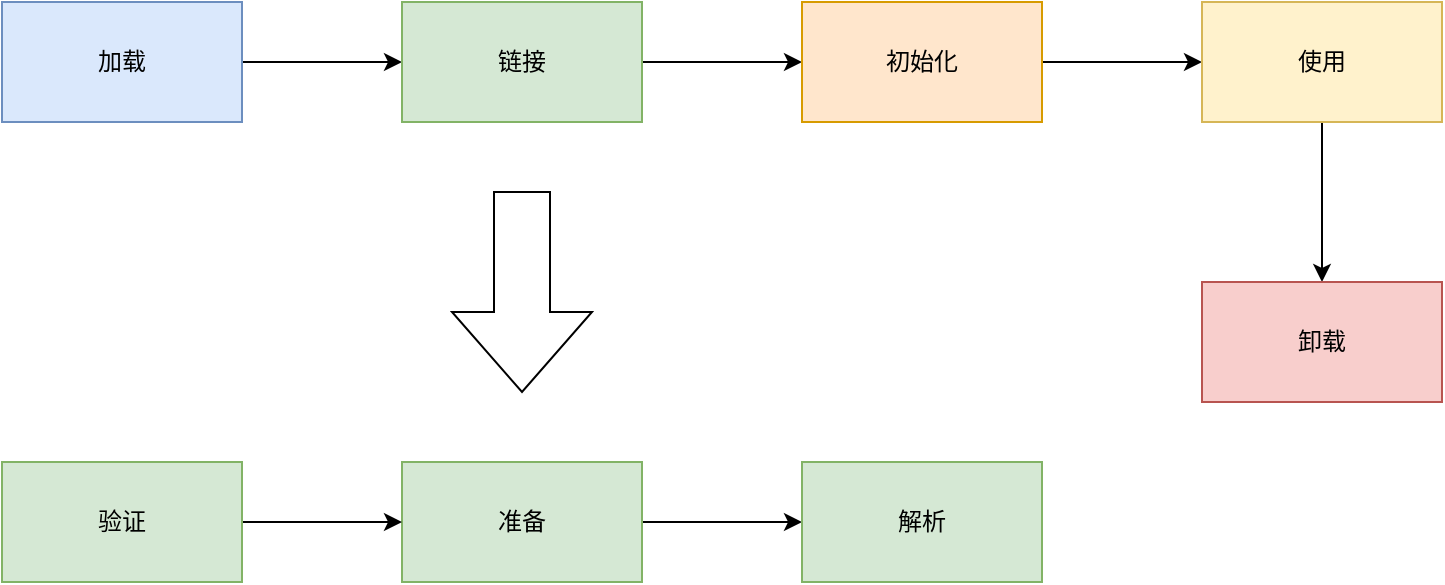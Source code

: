 <mxfile version="21.2.9" type="device">
  <diagram name="第 1 页" id="EqE4Cj1ZK6s9i0oh_z64">
    <mxGraphModel dx="1834" dy="764" grid="0" gridSize="10" guides="1" tooltips="1" connect="1" arrows="1" fold="1" page="0" pageScale="1" pageWidth="827" pageHeight="1169" math="0" shadow="0">
      <root>
        <mxCell id="0" />
        <mxCell id="1" parent="0" />
        <mxCell id="EwODa2tOJ3Cmv7Ll78O9-3" value="" style="edgeStyle=orthogonalEdgeStyle;rounded=0;orthogonalLoop=1;jettySize=auto;html=1;" edge="1" parent="1" source="EwODa2tOJ3Cmv7Ll78O9-1" target="EwODa2tOJ3Cmv7Ll78O9-2">
          <mxGeometry relative="1" as="geometry" />
        </mxCell>
        <mxCell id="EwODa2tOJ3Cmv7Ll78O9-1" value="加载" style="rounded=0;whiteSpace=wrap;html=1;fillColor=#dae8fc;strokeColor=#6c8ebf;" vertex="1" parent="1">
          <mxGeometry x="-89" y="241" width="120" height="60" as="geometry" />
        </mxCell>
        <mxCell id="EwODa2tOJ3Cmv7Ll78O9-5" value="" style="edgeStyle=orthogonalEdgeStyle;rounded=0;orthogonalLoop=1;jettySize=auto;html=1;" edge="1" parent="1" source="EwODa2tOJ3Cmv7Ll78O9-2" target="EwODa2tOJ3Cmv7Ll78O9-4">
          <mxGeometry relative="1" as="geometry" />
        </mxCell>
        <mxCell id="EwODa2tOJ3Cmv7Ll78O9-2" value="链接" style="rounded=0;whiteSpace=wrap;html=1;fillColor=#d5e8d4;strokeColor=#82b366;" vertex="1" parent="1">
          <mxGeometry x="111" y="241" width="120" height="60" as="geometry" />
        </mxCell>
        <mxCell id="EwODa2tOJ3Cmv7Ll78O9-13" value="" style="edgeStyle=orthogonalEdgeStyle;rounded=0;orthogonalLoop=1;jettySize=auto;html=1;" edge="1" parent="1" source="EwODa2tOJ3Cmv7Ll78O9-4" target="EwODa2tOJ3Cmv7Ll78O9-12">
          <mxGeometry relative="1" as="geometry" />
        </mxCell>
        <mxCell id="EwODa2tOJ3Cmv7Ll78O9-4" value="初始化" style="rounded=0;whiteSpace=wrap;html=1;fillColor=#ffe6cc;strokeColor=#d79b00;" vertex="1" parent="1">
          <mxGeometry x="311" y="241" width="120" height="60" as="geometry" />
        </mxCell>
        <mxCell id="EwODa2tOJ3Cmv7Ll78O9-6" value="" style="html=1;shadow=0;dashed=0;align=center;verticalAlign=middle;shape=mxgraph.arrows2.arrow;dy=0.6;dx=40;direction=south;notch=0;" vertex="1" parent="1">
          <mxGeometry x="136" y="336" width="70" height="100" as="geometry" />
        </mxCell>
        <mxCell id="EwODa2tOJ3Cmv7Ll78O9-11" value="" style="edgeStyle=orthogonalEdgeStyle;rounded=0;orthogonalLoop=1;jettySize=auto;html=1;" edge="1" parent="1" source="EwODa2tOJ3Cmv7Ll78O9-7" target="EwODa2tOJ3Cmv7Ll78O9-9">
          <mxGeometry relative="1" as="geometry" />
        </mxCell>
        <mxCell id="EwODa2tOJ3Cmv7Ll78O9-7" value="准备" style="rounded=0;whiteSpace=wrap;html=1;fillColor=#d5e8d4;strokeColor=#82b366;" vertex="1" parent="1">
          <mxGeometry x="111" y="471" width="120" height="60" as="geometry" />
        </mxCell>
        <mxCell id="EwODa2tOJ3Cmv7Ll78O9-10" value="" style="edgeStyle=orthogonalEdgeStyle;rounded=0;orthogonalLoop=1;jettySize=auto;html=1;" edge="1" parent="1" source="EwODa2tOJ3Cmv7Ll78O9-8" target="EwODa2tOJ3Cmv7Ll78O9-7">
          <mxGeometry relative="1" as="geometry" />
        </mxCell>
        <mxCell id="EwODa2tOJ3Cmv7Ll78O9-8" value="验证" style="rounded=0;whiteSpace=wrap;html=1;fillColor=#d5e8d4;strokeColor=#82b366;" vertex="1" parent="1">
          <mxGeometry x="-89" y="471" width="120" height="60" as="geometry" />
        </mxCell>
        <mxCell id="EwODa2tOJ3Cmv7Ll78O9-9" value="解析" style="rounded=0;whiteSpace=wrap;html=1;fillColor=#d5e8d4;strokeColor=#82b366;" vertex="1" parent="1">
          <mxGeometry x="311" y="471" width="120" height="60" as="geometry" />
        </mxCell>
        <mxCell id="EwODa2tOJ3Cmv7Ll78O9-15" value="" style="edgeStyle=orthogonalEdgeStyle;rounded=0;orthogonalLoop=1;jettySize=auto;html=1;" edge="1" parent="1" source="EwODa2tOJ3Cmv7Ll78O9-12" target="EwODa2tOJ3Cmv7Ll78O9-14">
          <mxGeometry relative="1" as="geometry" />
        </mxCell>
        <mxCell id="EwODa2tOJ3Cmv7Ll78O9-12" value="使用" style="rounded=0;whiteSpace=wrap;html=1;fillColor=#fff2cc;strokeColor=#d6b656;" vertex="1" parent="1">
          <mxGeometry x="511" y="241" width="120" height="60" as="geometry" />
        </mxCell>
        <mxCell id="EwODa2tOJ3Cmv7Ll78O9-14" value="卸载" style="rounded=0;whiteSpace=wrap;html=1;fillColor=#f8cecc;strokeColor=#b85450;" vertex="1" parent="1">
          <mxGeometry x="511" y="381" width="120" height="60" as="geometry" />
        </mxCell>
      </root>
    </mxGraphModel>
  </diagram>
</mxfile>
